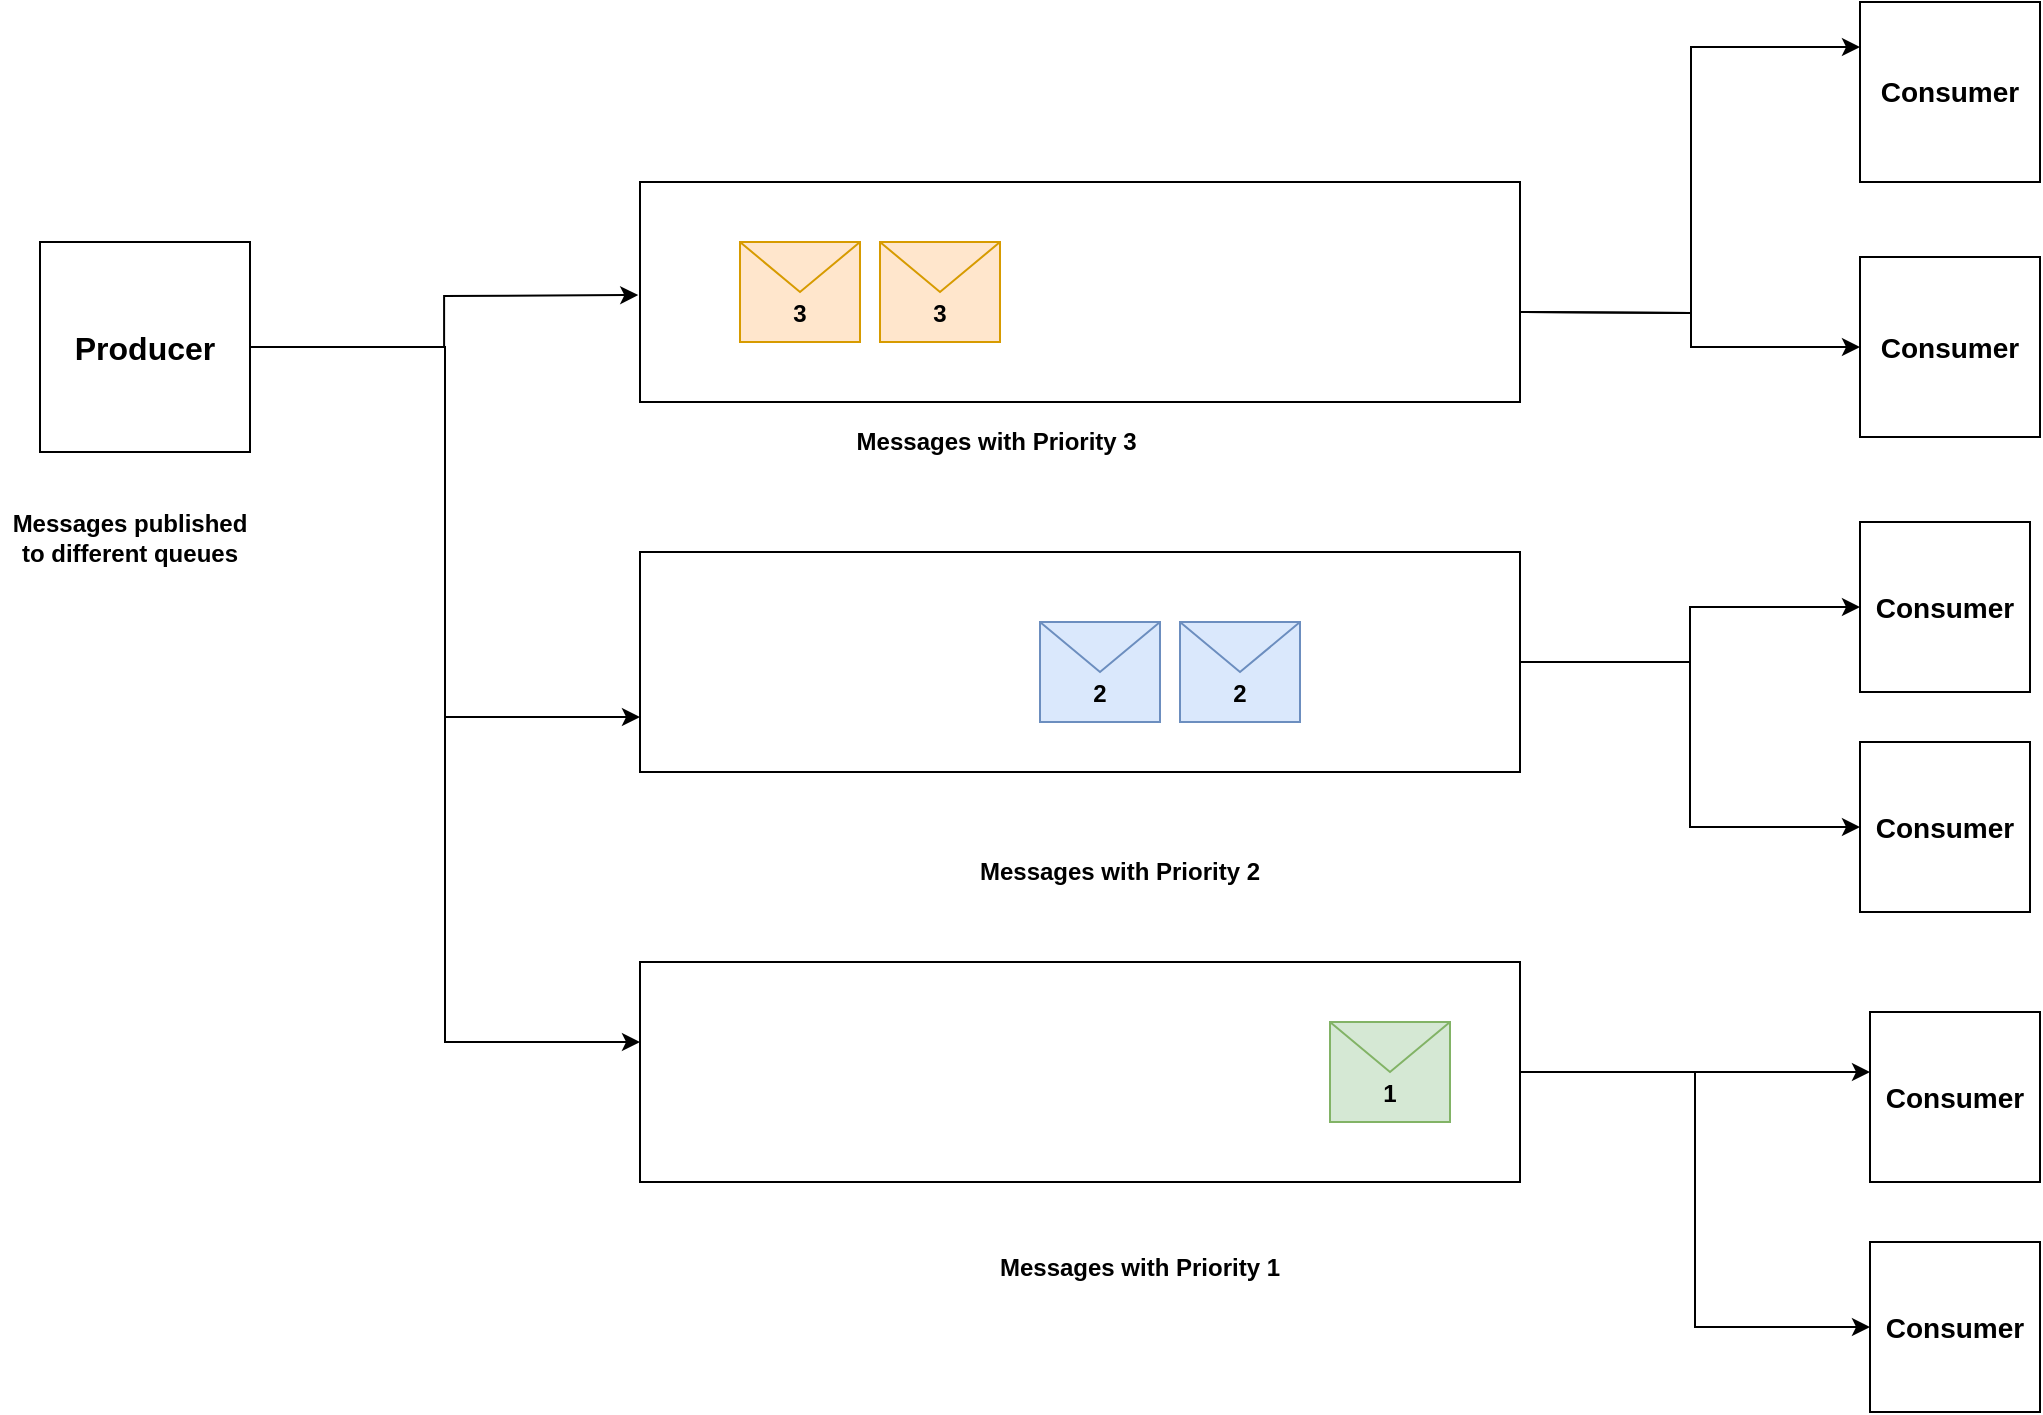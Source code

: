 <mxfile version="18.0.2" type="device"><diagram id="uexa4K3XUJLvh7tvW2Fh" name="Page-2"><mxGraphModel dx="1037" dy="425" grid="1" gridSize="10" guides="1" tooltips="1" connect="1" arrows="1" fold="1" page="1" pageScale="1" pageWidth="827" pageHeight="1169" math="0" shadow="0"><root><mxCell id="0"/><mxCell id="1" parent="0"/><mxCell id="xRypyoZQeVuV24371Fls-22" value="&lt;br&gt;&lt;b&gt;&lt;font style=&quot;font-size: 12px;&quot;&gt;3&lt;/font&gt;&lt;/b&gt;" style="shape=message;html=1;whiteSpace=wrap;html=1;outlineConnect=0;fontSize=15;fillColor=#ffe6cc;strokeColor=#d79b00;" vertex="1" parent="1"><mxGeometry x="370" y="430" width="60" height="50" as="geometry"/></mxCell><mxCell id="xRypyoZQeVuV24371Fls-28" value="&lt;br&gt;&lt;b&gt;&lt;font style=&quot;font-size: 12px;&quot;&gt;3&lt;/font&gt;&lt;/b&gt;" style="shape=message;html=1;whiteSpace=wrap;html=1;outlineConnect=0;fontSize=15;fillColor=#ffe6cc;strokeColor=#d79b00;" vertex="1" parent="1"><mxGeometry x="440" y="430" width="60" height="50" as="geometry"/></mxCell><mxCell id="xRypyoZQeVuV24371Fls-38" style="edgeStyle=orthogonalEdgeStyle;rounded=0;orthogonalLoop=1;jettySize=auto;html=1;entryX=-0.002;entryY=0.423;entryDx=0;entryDy=0;entryPerimeter=0;fontSize=12;" edge="1" parent="1" source="xRypyoZQeVuV24371Fls-32"><mxGeometry relative="1" as="geometry"><mxPoint x="319.12" y="456.53" as="targetPoint"/></mxGeometry></mxCell><mxCell id="xRypyoZQeVuV24371Fls-58" style="edgeStyle=orthogonalEdgeStyle;rounded=0;orthogonalLoop=1;jettySize=auto;html=1;entryX=0;entryY=0.75;entryDx=0;entryDy=0;fontSize=16;" edge="1" parent="1" source="xRypyoZQeVuV24371Fls-32" target="xRypyoZQeVuV24371Fls-56"><mxGeometry relative="1" as="geometry"/></mxCell><mxCell id="xRypyoZQeVuV24371Fls-59" style="edgeStyle=orthogonalEdgeStyle;rounded=0;orthogonalLoop=1;jettySize=auto;html=1;entryX=0;entryY=0.364;entryDx=0;entryDy=0;entryPerimeter=0;fontSize=16;" edge="1" parent="1" source="xRypyoZQeVuV24371Fls-32" target="xRypyoZQeVuV24371Fls-57"><mxGeometry relative="1" as="geometry"/></mxCell><mxCell id="xRypyoZQeVuV24371Fls-32" value="&lt;b&gt;&lt;font style=&quot;font-size: 16px;&quot;&gt;Producer&lt;/font&gt;&lt;/b&gt;" style="whiteSpace=wrap;html=1;aspect=fixed;fontSize=12;" vertex="1" parent="1"><mxGeometry x="20" y="430" width="105" height="105" as="geometry"/></mxCell><mxCell id="xRypyoZQeVuV24371Fls-33" value="&lt;b&gt;&lt;font style=&quot;font-size: 14px;&quot;&gt;Consumer&lt;/font&gt;&lt;/b&gt;" style="whiteSpace=wrap;html=1;aspect=fixed;fontSize=12;" vertex="1" parent="1"><mxGeometry x="930" y="310" width="90" height="90" as="geometry"/></mxCell><mxCell id="xRypyoZQeVuV24371Fls-34" value="&lt;b&gt;&lt;font style=&quot;font-size: 14px;&quot;&gt;Consumer&lt;/font&gt;&lt;/b&gt;" style="whiteSpace=wrap;html=1;aspect=fixed;fontSize=12;" vertex="1" parent="1"><mxGeometry x="930" y="437.5" width="90" height="90" as="geometry"/></mxCell><mxCell id="xRypyoZQeVuV24371Fls-39" style="edgeStyle=orthogonalEdgeStyle;rounded=0;orthogonalLoop=1;jettySize=auto;html=1;entryX=0;entryY=0.5;entryDx=0;entryDy=0;fontSize=12;" edge="1" parent="1" target="xRypyoZQeVuV24371Fls-34"><mxGeometry relative="1" as="geometry"><mxPoint x="760" y="465" as="sourcePoint"/></mxGeometry></mxCell><mxCell id="xRypyoZQeVuV24371Fls-40" style="edgeStyle=orthogonalEdgeStyle;rounded=0;orthogonalLoop=1;jettySize=auto;html=1;entryX=0;entryY=0.25;entryDx=0;entryDy=0;fontSize=12;" edge="1" parent="1" target="xRypyoZQeVuV24371Fls-33"><mxGeometry relative="1" as="geometry"><mxPoint x="760" y="465" as="sourcePoint"/></mxGeometry></mxCell><mxCell id="xRypyoZQeVuV24371Fls-42" value="&lt;b&gt;Messages published to different queues&lt;/b&gt;" style="text;html=1;strokeColor=none;fillColor=none;align=center;verticalAlign=middle;whiteSpace=wrap;rounded=0;fontSize=12;" vertex="1" parent="1"><mxGeometry y="560" width="130" height="35" as="geometry"/></mxCell><mxCell id="xRypyoZQeVuV24371Fls-43" value="&lt;b&gt;Messages with Priority 3&amp;nbsp;&lt;/b&gt;" style="text;html=1;strokeColor=none;fillColor=none;align=center;verticalAlign=middle;whiteSpace=wrap;rounded=0;fontSize=12;" vertex="1" parent="1"><mxGeometry x="380" y="510" width="240" height="40" as="geometry"/></mxCell><mxCell id="xRypyoZQeVuV24371Fls-46" value="&lt;br&gt;&lt;b&gt;&lt;font style=&quot;font-size: 12px;&quot;&gt;2&lt;/font&gt;&lt;/b&gt;" style="shape=message;html=1;whiteSpace=wrap;html=1;outlineConnect=0;fontSize=15;fillColor=#dae8fc;strokeColor=#6c8ebf;" vertex="1" parent="1"><mxGeometry x="520" y="620" width="60" height="50" as="geometry"/></mxCell><mxCell id="xRypyoZQeVuV24371Fls-47" value="&lt;br&gt;&lt;span style=&quot;font-size: 12px;&quot;&gt;&lt;b&gt;2&lt;/b&gt;&lt;/span&gt;" style="shape=message;html=1;whiteSpace=wrap;html=1;outlineConnect=0;fontSize=15;fillColor=#dae8fc;strokeColor=#6c8ebf;" vertex="1" parent="1"><mxGeometry x="590" y="620" width="60" height="50" as="geometry"/></mxCell><mxCell id="xRypyoZQeVuV24371Fls-50" value="&lt;b&gt;Messages with Priority 2&lt;/b&gt;" style="text;html=1;strokeColor=none;fillColor=none;align=center;verticalAlign=middle;whiteSpace=wrap;rounded=0;fontSize=12;" vertex="1" parent="1"><mxGeometry x="440" y="725" width="240" height="40" as="geometry"/></mxCell><mxCell id="xRypyoZQeVuV24371Fls-53" value="&lt;br&gt;&lt;span style=&quot;font-size: 12px;&quot;&gt;&lt;b&gt;1&lt;/b&gt;&lt;/span&gt;" style="shape=message;html=1;whiteSpace=wrap;html=1;outlineConnect=0;fontSize=15;fillColor=#d5e8d4;strokeColor=#82b366;" vertex="1" parent="1"><mxGeometry x="665" y="820" width="60" height="50" as="geometry"/></mxCell><mxCell id="xRypyoZQeVuV24371Fls-54" value="&lt;b&gt;Messages with Priority 1&lt;br&gt;&lt;br&gt;&lt;/b&gt;" style="text;html=1;strokeColor=none;fillColor=none;align=center;verticalAlign=middle;whiteSpace=wrap;rounded=0;fontSize=12;" vertex="1" parent="1"><mxGeometry x="450" y="930" width="240" height="40" as="geometry"/></mxCell><mxCell id="xRypyoZQeVuV24371Fls-55" value="" style="rounded=0;whiteSpace=wrap;html=1;fontSize=16;fillColor=none;" vertex="1" parent="1"><mxGeometry x="320" y="400" width="440" height="110" as="geometry"/></mxCell><mxCell id="xRypyoZQeVuV24371Fls-63" style="edgeStyle=orthogonalEdgeStyle;rounded=0;orthogonalLoop=1;jettySize=auto;html=1;entryX=0;entryY=0.5;entryDx=0;entryDy=0;fontSize=16;" edge="1" parent="1" source="xRypyoZQeVuV24371Fls-56" target="xRypyoZQeVuV24371Fls-60"><mxGeometry relative="1" as="geometry"/></mxCell><mxCell id="xRypyoZQeVuV24371Fls-64" style="edgeStyle=orthogonalEdgeStyle;rounded=0;orthogonalLoop=1;jettySize=auto;html=1;entryX=0;entryY=0.5;entryDx=0;entryDy=0;fontSize=16;" edge="1" parent="1" source="xRypyoZQeVuV24371Fls-56" target="xRypyoZQeVuV24371Fls-61"><mxGeometry relative="1" as="geometry"/></mxCell><mxCell id="xRypyoZQeVuV24371Fls-56" value="" style="rounded=0;whiteSpace=wrap;html=1;fontSize=16;fillColor=none;" vertex="1" parent="1"><mxGeometry x="320" y="585" width="440" height="110" as="geometry"/></mxCell><mxCell id="xRypyoZQeVuV24371Fls-65" style="edgeStyle=orthogonalEdgeStyle;rounded=0;orthogonalLoop=1;jettySize=auto;html=1;entryX=0;entryY=0.353;entryDx=0;entryDy=0;entryPerimeter=0;fontSize=16;" edge="1" parent="1" source="xRypyoZQeVuV24371Fls-57" target="xRypyoZQeVuV24371Fls-62"><mxGeometry relative="1" as="geometry"/></mxCell><mxCell id="xRypyoZQeVuV24371Fls-67" style="edgeStyle=orthogonalEdgeStyle;rounded=0;orthogonalLoop=1;jettySize=auto;html=1;entryX=0;entryY=0.5;entryDx=0;entryDy=0;fontSize=16;" edge="1" parent="1" source="xRypyoZQeVuV24371Fls-57" target="xRypyoZQeVuV24371Fls-66"><mxGeometry relative="1" as="geometry"/></mxCell><mxCell id="xRypyoZQeVuV24371Fls-57" value="" style="rounded=0;whiteSpace=wrap;html=1;fontSize=16;fillColor=none;" vertex="1" parent="1"><mxGeometry x="320" y="790" width="440" height="110" as="geometry"/></mxCell><mxCell id="xRypyoZQeVuV24371Fls-60" value="&lt;b&gt;&lt;font style=&quot;font-size: 14px;&quot;&gt;Consumer&lt;/font&gt;&lt;/b&gt;" style="whiteSpace=wrap;html=1;aspect=fixed;fontSize=12;" vertex="1" parent="1"><mxGeometry x="930" y="570" width="85" height="85" as="geometry"/></mxCell><mxCell id="xRypyoZQeVuV24371Fls-61" value="&lt;b&gt;&lt;font style=&quot;font-size: 14px;&quot;&gt;Consumer&lt;/font&gt;&lt;/b&gt;" style="whiteSpace=wrap;html=1;aspect=fixed;fontSize=12;" vertex="1" parent="1"><mxGeometry x="930" y="680" width="85" height="85" as="geometry"/></mxCell><mxCell id="xRypyoZQeVuV24371Fls-62" value="&lt;b&gt;&lt;font style=&quot;font-size: 14px;&quot;&gt;Consumer&lt;/font&gt;&lt;/b&gt;" style="whiteSpace=wrap;html=1;aspect=fixed;fontSize=12;" vertex="1" parent="1"><mxGeometry x="935" y="815" width="85" height="85" as="geometry"/></mxCell><mxCell id="xRypyoZQeVuV24371Fls-66" value="&lt;b&gt;&lt;font style=&quot;font-size: 14px;&quot;&gt;Consumer&lt;/font&gt;&lt;/b&gt;" style="whiteSpace=wrap;html=1;aspect=fixed;fontSize=12;" vertex="1" parent="1"><mxGeometry x="935" y="930" width="85" height="85" as="geometry"/></mxCell></root></mxGraphModel></diagram></mxfile>